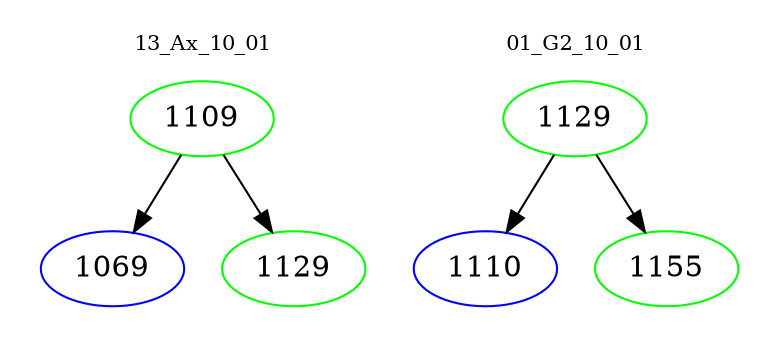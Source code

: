 digraph{
subgraph cluster_0 {
color = white
label = "13_Ax_10_01";
fontsize=10;
T0_1109 [label="1109", color="green"]
T0_1109 -> T0_1069 [color="black"]
T0_1069 [label="1069", color="blue"]
T0_1109 -> T0_1129 [color="black"]
T0_1129 [label="1129", color="green"]
}
subgraph cluster_1 {
color = white
label = "01_G2_10_01";
fontsize=10;
T1_1129 [label="1129", color="green"]
T1_1129 -> T1_1110 [color="black"]
T1_1110 [label="1110", color="blue"]
T1_1129 -> T1_1155 [color="black"]
T1_1155 [label="1155", color="green"]
}
}
